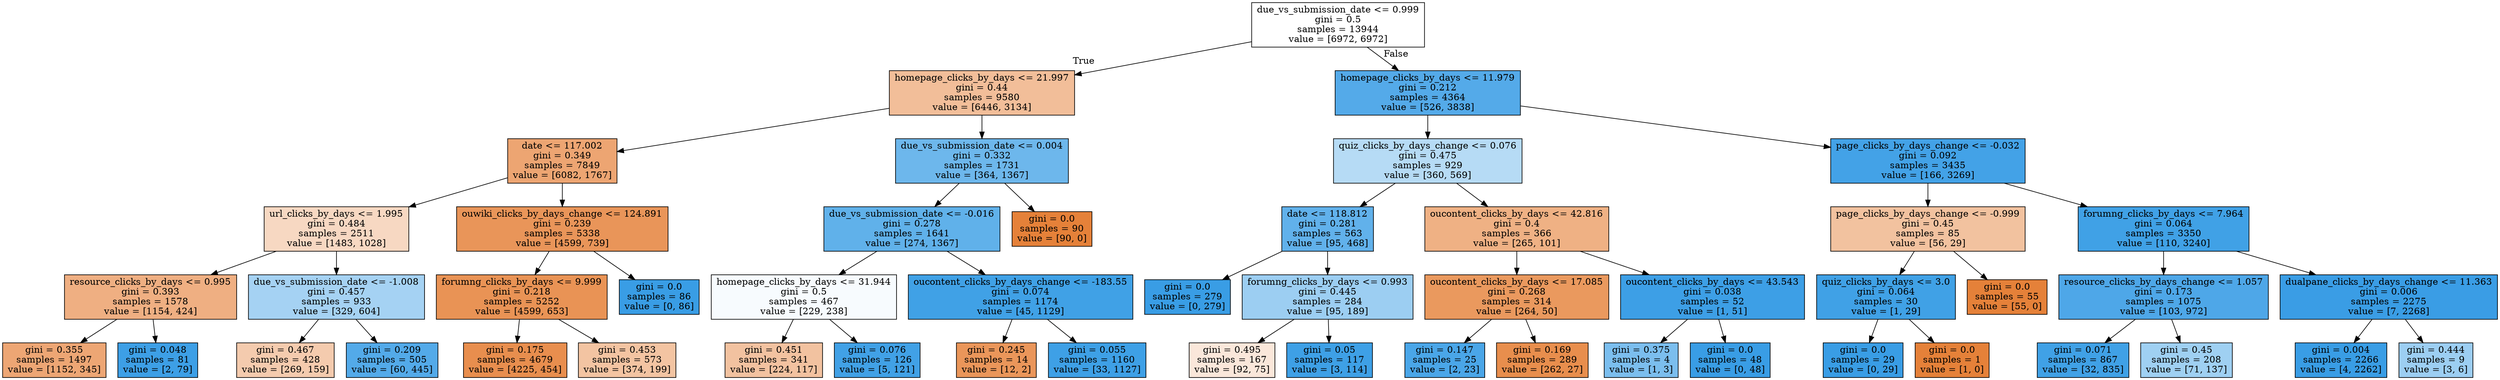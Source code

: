 digraph Tree {
node [shape=box, style="filled", color="black"] ;
0 [label="due_vs_submission_date <= 0.999\ngini = 0.5\nsamples = 13944\nvalue = [6972, 6972]", fillcolor="#e5813900"] ;
1 [label="homepage_clicks_by_days <= 21.997\ngini = 0.44\nsamples = 9580\nvalue = [6446, 3134]", fillcolor="#e5813983"] ;
0 -> 1 [labeldistance=2.5, labelangle=45, headlabel="True"] ;
2 [label="date <= 117.002\ngini = 0.349\nsamples = 7849\nvalue = [6082, 1767]", fillcolor="#e58139b5"] ;
1 -> 2 ;
3 [label="url_clicks_by_days <= 1.995\ngini = 0.484\nsamples = 2511\nvalue = [1483, 1028]", fillcolor="#e581394e"] ;
2 -> 3 ;
4 [label="resource_clicks_by_days <= 0.995\ngini = 0.393\nsamples = 1578\nvalue = [1154, 424]", fillcolor="#e58139a1"] ;
3 -> 4 ;
5 [label="gini = 0.355\nsamples = 1497\nvalue = [1152, 345]", fillcolor="#e58139b3"] ;
4 -> 5 ;
6 [label="gini = 0.048\nsamples = 81\nvalue = [2, 79]", fillcolor="#399de5f9"] ;
4 -> 6 ;
7 [label="due_vs_submission_date <= -1.008\ngini = 0.457\nsamples = 933\nvalue = [329, 604]", fillcolor="#399de574"] ;
3 -> 7 ;
8 [label="gini = 0.467\nsamples = 428\nvalue = [269, 159]", fillcolor="#e5813968"] ;
7 -> 8 ;
9 [label="gini = 0.209\nsamples = 505\nvalue = [60, 445]", fillcolor="#399de5dd"] ;
7 -> 9 ;
10 [label="ouwiki_clicks_by_days_change <= 124.891\ngini = 0.239\nsamples = 5338\nvalue = [4599, 739]", fillcolor="#e58139d6"] ;
2 -> 10 ;
11 [label="forumng_clicks_by_days <= 9.999\ngini = 0.218\nsamples = 5252\nvalue = [4599, 653]", fillcolor="#e58139db"] ;
10 -> 11 ;
12 [label="gini = 0.175\nsamples = 4679\nvalue = [4225, 454]", fillcolor="#e58139e4"] ;
11 -> 12 ;
13 [label="gini = 0.453\nsamples = 573\nvalue = [374, 199]", fillcolor="#e5813977"] ;
11 -> 13 ;
14 [label="gini = 0.0\nsamples = 86\nvalue = [0, 86]", fillcolor="#399de5ff"] ;
10 -> 14 ;
15 [label="due_vs_submission_date <= 0.004\ngini = 0.332\nsamples = 1731\nvalue = [364, 1367]", fillcolor="#399de5bb"] ;
1 -> 15 ;
16 [label="due_vs_submission_date <= -0.016\ngini = 0.278\nsamples = 1641\nvalue = [274, 1367]", fillcolor="#399de5cc"] ;
15 -> 16 ;
17 [label="homepage_clicks_by_days <= 31.944\ngini = 0.5\nsamples = 467\nvalue = [229, 238]", fillcolor="#399de50a"] ;
16 -> 17 ;
18 [label="gini = 0.451\nsamples = 341\nvalue = [224, 117]", fillcolor="#e581397a"] ;
17 -> 18 ;
19 [label="gini = 0.076\nsamples = 126\nvalue = [5, 121]", fillcolor="#399de5f4"] ;
17 -> 19 ;
20 [label="oucontent_clicks_by_days_change <= -183.55\ngini = 0.074\nsamples = 1174\nvalue = [45, 1129]", fillcolor="#399de5f5"] ;
16 -> 20 ;
21 [label="gini = 0.245\nsamples = 14\nvalue = [12, 2]", fillcolor="#e58139d4"] ;
20 -> 21 ;
22 [label="gini = 0.055\nsamples = 1160\nvalue = [33, 1127]", fillcolor="#399de5f8"] ;
20 -> 22 ;
23 [label="gini = 0.0\nsamples = 90\nvalue = [90, 0]", fillcolor="#e58139ff"] ;
15 -> 23 ;
24 [label="homepage_clicks_by_days <= 11.979\ngini = 0.212\nsamples = 4364\nvalue = [526, 3838]", fillcolor="#399de5dc"] ;
0 -> 24 [labeldistance=2.5, labelangle=-45, headlabel="False"] ;
25 [label="quiz_clicks_by_days_change <= 0.076\ngini = 0.475\nsamples = 929\nvalue = [360, 569]", fillcolor="#399de55e"] ;
24 -> 25 ;
26 [label="date <= 118.812\ngini = 0.281\nsamples = 563\nvalue = [95, 468]", fillcolor="#399de5cb"] ;
25 -> 26 ;
27 [label="gini = 0.0\nsamples = 279\nvalue = [0, 279]", fillcolor="#399de5ff"] ;
26 -> 27 ;
28 [label="forumng_clicks_by_days <= 0.993\ngini = 0.445\nsamples = 284\nvalue = [95, 189]", fillcolor="#399de57f"] ;
26 -> 28 ;
29 [label="gini = 0.495\nsamples = 167\nvalue = [92, 75]", fillcolor="#e581392f"] ;
28 -> 29 ;
30 [label="gini = 0.05\nsamples = 117\nvalue = [3, 114]", fillcolor="#399de5f8"] ;
28 -> 30 ;
31 [label="oucontent_clicks_by_days <= 42.816\ngini = 0.4\nsamples = 366\nvalue = [265, 101]", fillcolor="#e581399e"] ;
25 -> 31 ;
32 [label="oucontent_clicks_by_days <= 17.085\ngini = 0.268\nsamples = 314\nvalue = [264, 50]", fillcolor="#e58139cf"] ;
31 -> 32 ;
33 [label="gini = 0.147\nsamples = 25\nvalue = [2, 23]", fillcolor="#399de5e9"] ;
32 -> 33 ;
34 [label="gini = 0.169\nsamples = 289\nvalue = [262, 27]", fillcolor="#e58139e5"] ;
32 -> 34 ;
35 [label="oucontent_clicks_by_days <= 43.543\ngini = 0.038\nsamples = 52\nvalue = [1, 51]", fillcolor="#399de5fa"] ;
31 -> 35 ;
36 [label="gini = 0.375\nsamples = 4\nvalue = [1, 3]", fillcolor="#399de5aa"] ;
35 -> 36 ;
37 [label="gini = 0.0\nsamples = 48\nvalue = [0, 48]", fillcolor="#399de5ff"] ;
35 -> 37 ;
38 [label="page_clicks_by_days_change <= -0.032\ngini = 0.092\nsamples = 3435\nvalue = [166, 3269]", fillcolor="#399de5f2"] ;
24 -> 38 ;
39 [label="page_clicks_by_days_change <= -0.999\ngini = 0.45\nsamples = 85\nvalue = [56, 29]", fillcolor="#e581397b"] ;
38 -> 39 ;
40 [label="quiz_clicks_by_days <= 3.0\ngini = 0.064\nsamples = 30\nvalue = [1, 29]", fillcolor="#399de5f6"] ;
39 -> 40 ;
41 [label="gini = 0.0\nsamples = 29\nvalue = [0, 29]", fillcolor="#399de5ff"] ;
40 -> 41 ;
42 [label="gini = 0.0\nsamples = 1\nvalue = [1, 0]", fillcolor="#e58139ff"] ;
40 -> 42 ;
43 [label="gini = 0.0\nsamples = 55\nvalue = [55, 0]", fillcolor="#e58139ff"] ;
39 -> 43 ;
44 [label="forumng_clicks_by_days <= 7.964\ngini = 0.064\nsamples = 3350\nvalue = [110, 3240]", fillcolor="#399de5f6"] ;
38 -> 44 ;
45 [label="resource_clicks_by_days_change <= 1.057\ngini = 0.173\nsamples = 1075\nvalue = [103, 972]", fillcolor="#399de5e4"] ;
44 -> 45 ;
46 [label="gini = 0.071\nsamples = 867\nvalue = [32, 835]", fillcolor="#399de5f5"] ;
45 -> 46 ;
47 [label="gini = 0.45\nsamples = 208\nvalue = [71, 137]", fillcolor="#399de57b"] ;
45 -> 47 ;
48 [label="dualpane_clicks_by_days_change <= 11.363\ngini = 0.006\nsamples = 2275\nvalue = [7, 2268]", fillcolor="#399de5fe"] ;
44 -> 48 ;
49 [label="gini = 0.004\nsamples = 2266\nvalue = [4, 2262]", fillcolor="#399de5ff"] ;
48 -> 49 ;
50 [label="gini = 0.444\nsamples = 9\nvalue = [3, 6]", fillcolor="#399de57f"] ;
48 -> 50 ;
}